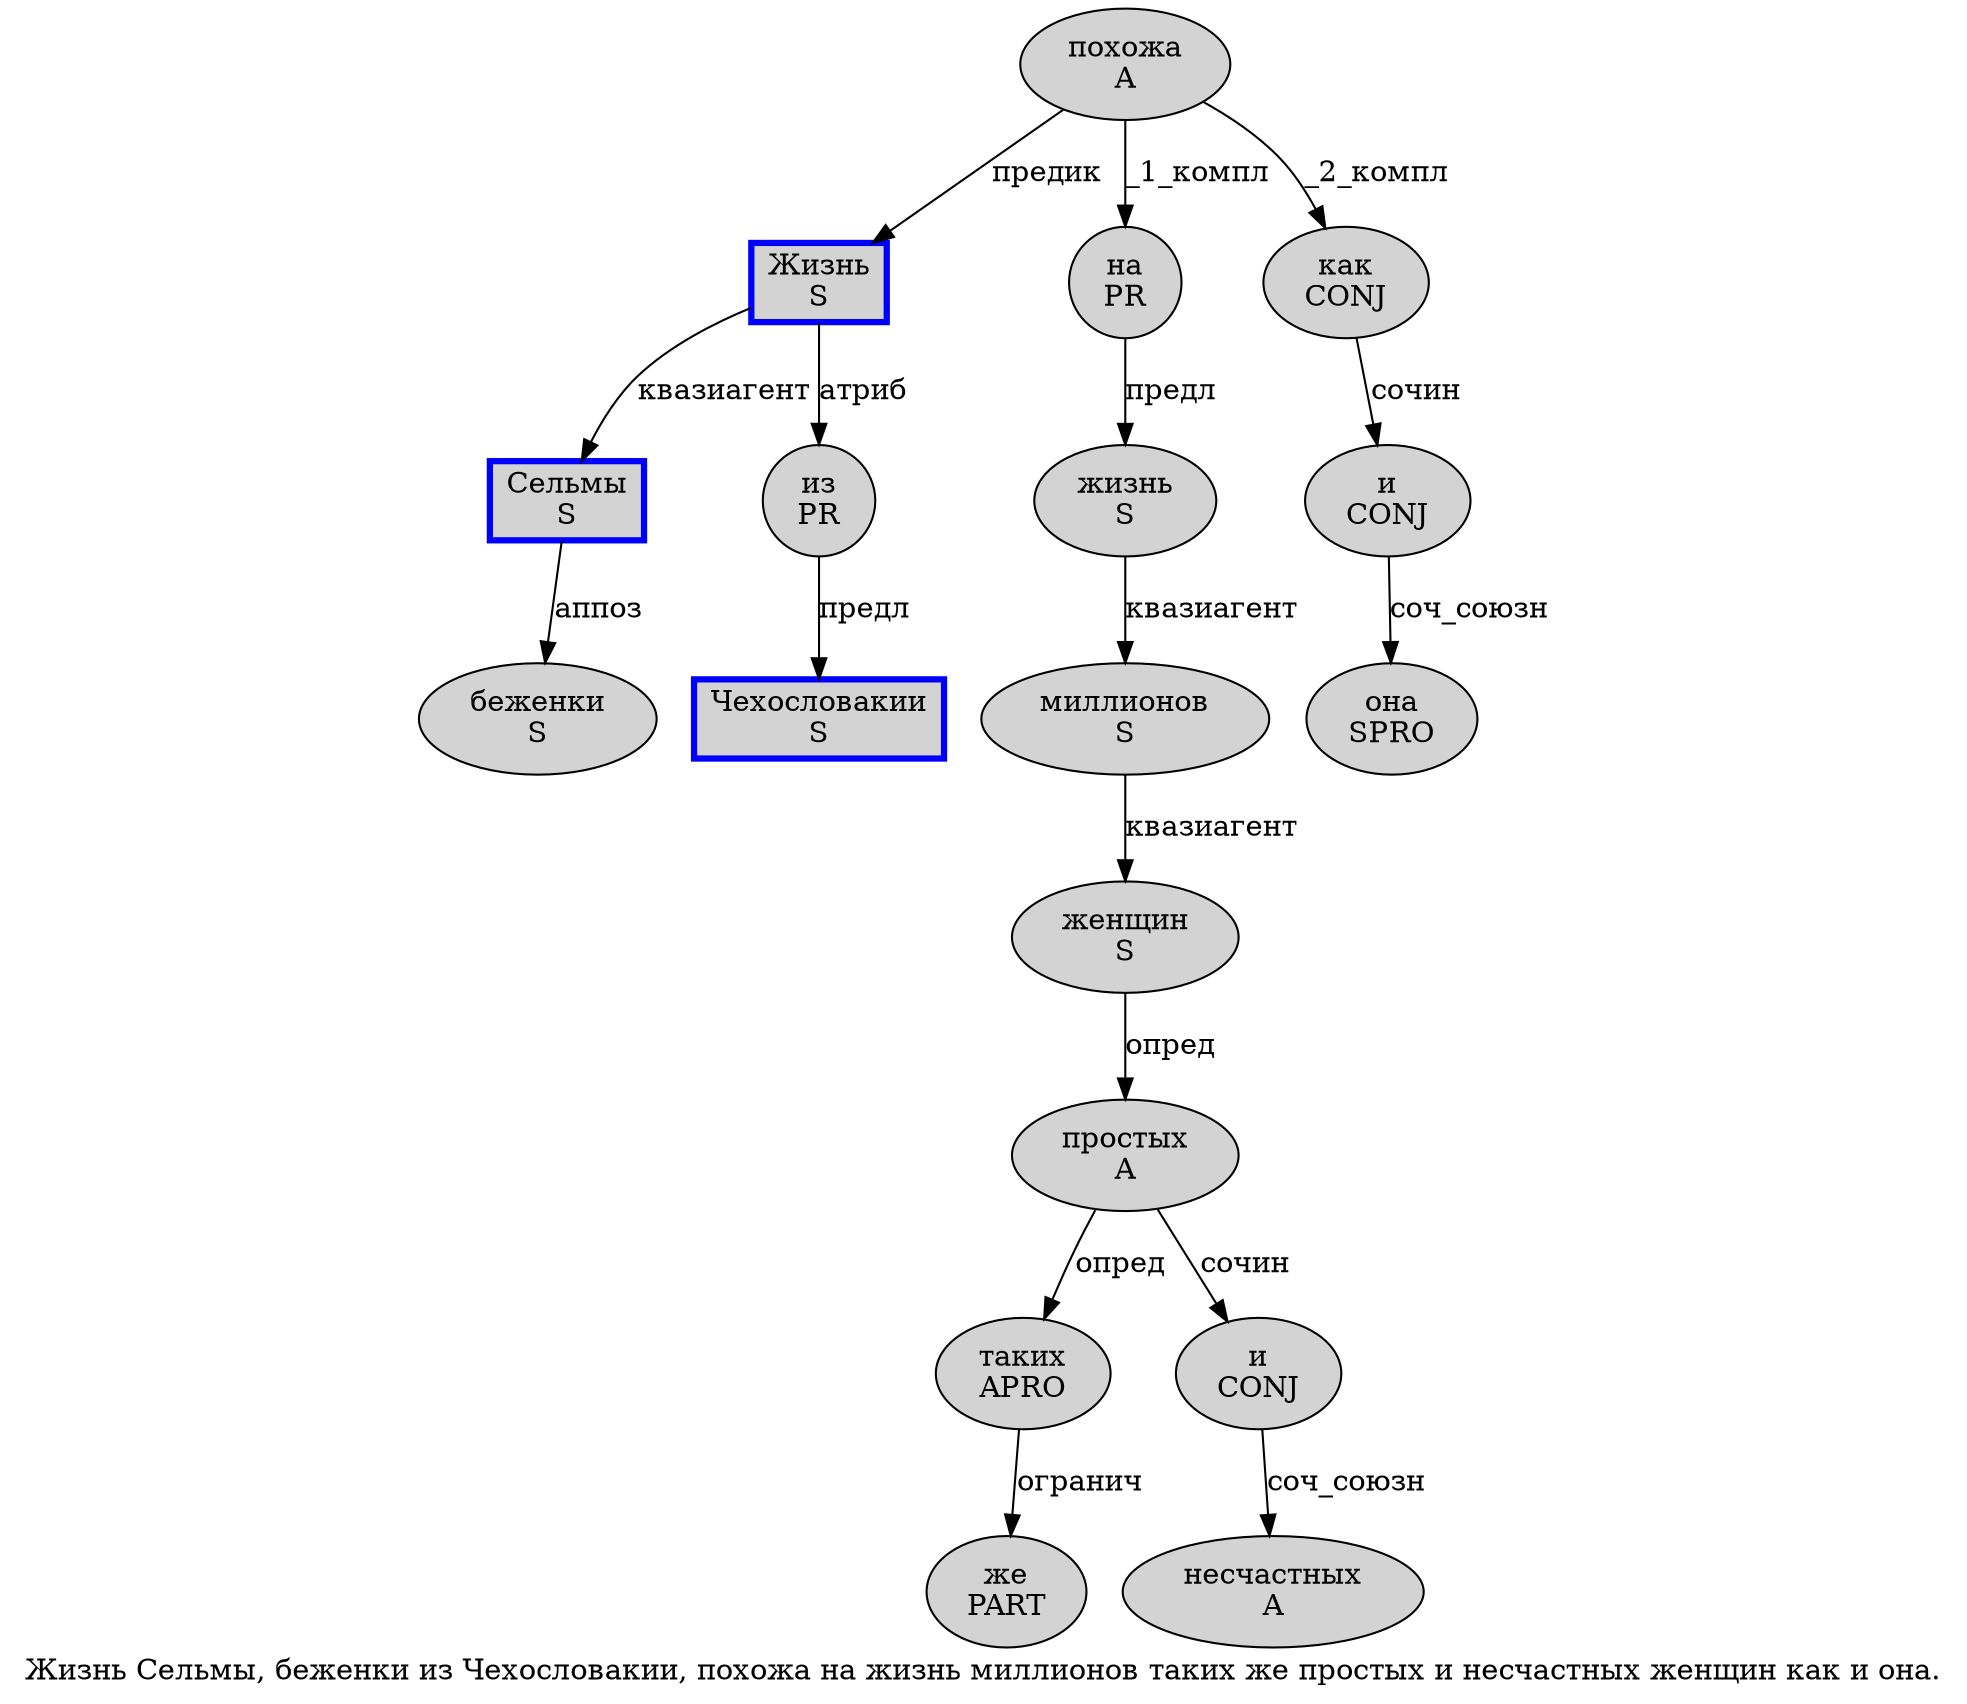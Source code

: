 digraph SENTENCE_228 {
	graph [label="Жизнь Сельмы, беженки из Чехословакии, похожа на жизнь миллионов таких же простых и несчастных женщин как и она."]
	node [style=filled]
		0 [label="Жизнь
S" color=blue fillcolor=lightgray penwidth=3 shape=box]
		1 [label="Сельмы
S" color=blue fillcolor=lightgray penwidth=3 shape=box]
		3 [label="беженки
S" color="" fillcolor=lightgray penwidth=1 shape=ellipse]
		4 [label="из
PR" color="" fillcolor=lightgray penwidth=1 shape=ellipse]
		5 [label="Чехословакии
S" color=blue fillcolor=lightgray penwidth=3 shape=box]
		7 [label="похожа
A" color="" fillcolor=lightgray penwidth=1 shape=ellipse]
		8 [label="на
PR" color="" fillcolor=lightgray penwidth=1 shape=ellipse]
		9 [label="жизнь
S" color="" fillcolor=lightgray penwidth=1 shape=ellipse]
		10 [label="миллионов
S" color="" fillcolor=lightgray penwidth=1 shape=ellipse]
		11 [label="таких
APRO" color="" fillcolor=lightgray penwidth=1 shape=ellipse]
		12 [label="же
PART" color="" fillcolor=lightgray penwidth=1 shape=ellipse]
		13 [label="простых
A" color="" fillcolor=lightgray penwidth=1 shape=ellipse]
		14 [label="и
CONJ" color="" fillcolor=lightgray penwidth=1 shape=ellipse]
		15 [label="несчастных
A" color="" fillcolor=lightgray penwidth=1 shape=ellipse]
		16 [label="женщин
S" color="" fillcolor=lightgray penwidth=1 shape=ellipse]
		17 [label="как
CONJ" color="" fillcolor=lightgray penwidth=1 shape=ellipse]
		18 [label="и
CONJ" color="" fillcolor=lightgray penwidth=1 shape=ellipse]
		19 [label="она
SPRO" color="" fillcolor=lightgray penwidth=1 shape=ellipse]
			10 -> 16 [label="квазиагент"]
			7 -> 0 [label="предик"]
			7 -> 8 [label="_1_компл"]
			7 -> 17 [label="_2_компл"]
			13 -> 11 [label="опред"]
			13 -> 14 [label="сочин"]
			16 -> 13 [label="опред"]
			14 -> 15 [label="соч_союзн"]
			9 -> 10 [label="квазиагент"]
			4 -> 5 [label="предл"]
			0 -> 1 [label="квазиагент"]
			0 -> 4 [label="атриб"]
			1 -> 3 [label="аппоз"]
			11 -> 12 [label="огранич"]
			17 -> 18 [label="сочин"]
			18 -> 19 [label="соч_союзн"]
			8 -> 9 [label="предл"]
}